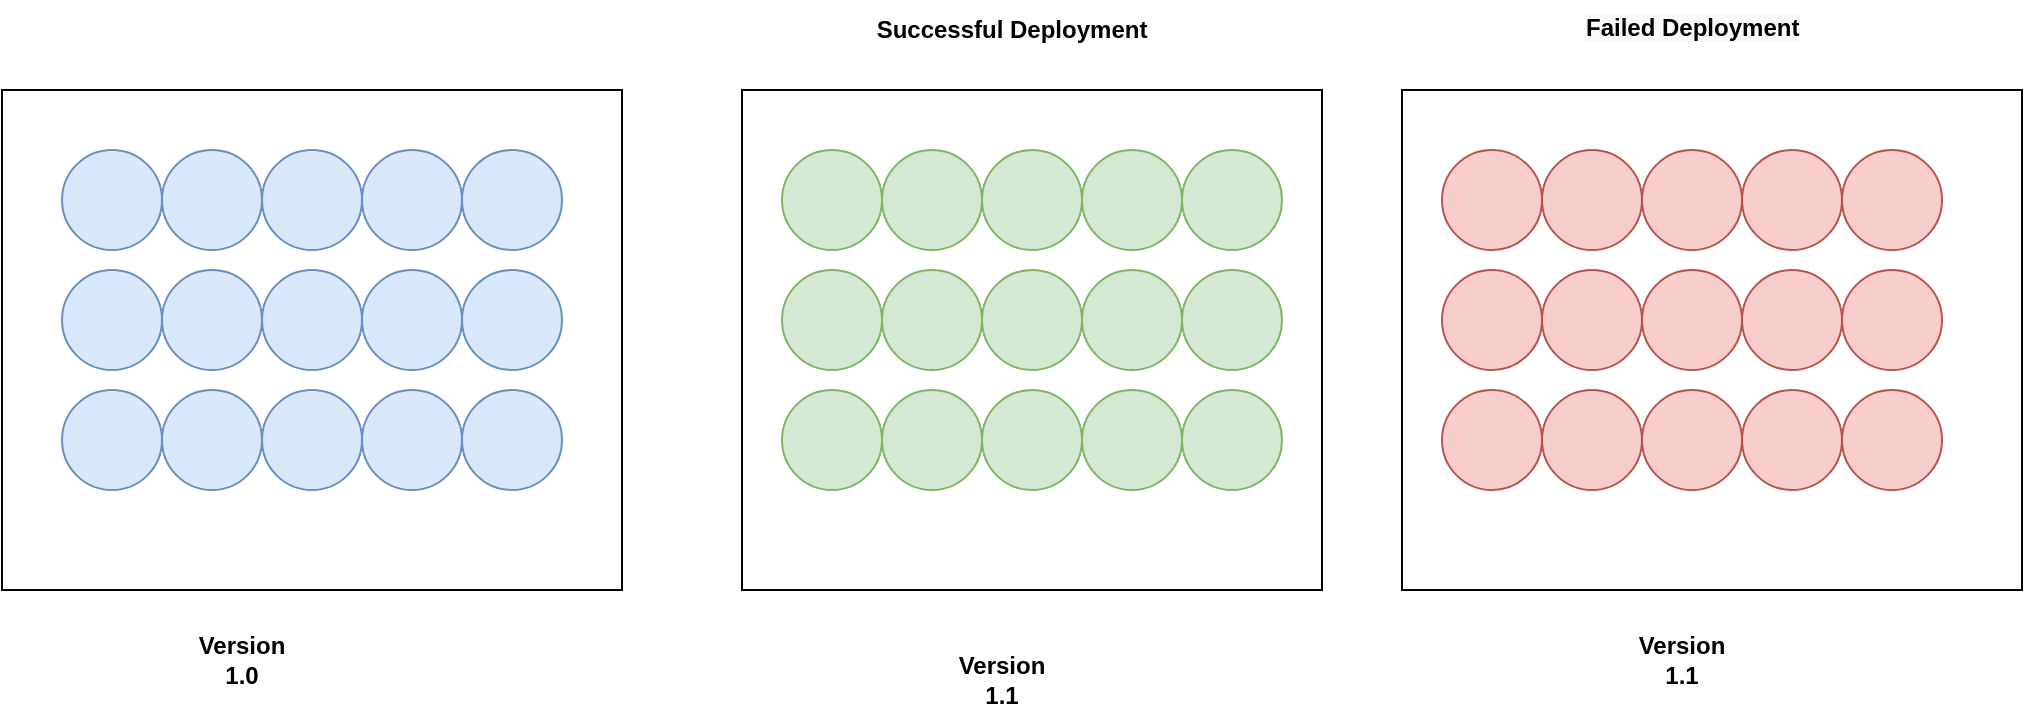 <mxfile version="17.5.0" type="github"><diagram id="X58Eu7bZSFY0DDrH6cQd" name="Page-1"><mxGraphModel dx="946" dy="543" grid="1" gridSize="10" guides="1" tooltips="1" connect="1" arrows="1" fold="1" page="1" pageScale="1" pageWidth="827" pageHeight="1169" math="0" shadow="0"><root><mxCell id="0"/><mxCell id="1" parent="0"/><mxCell id="hLwGVfZPHKJo1he_567X-1" value="" style="rounded=0;whiteSpace=wrap;html=1;" vertex="1" parent="1"><mxGeometry x="80" y="110" width="310" height="250" as="geometry"/></mxCell><mxCell id="hLwGVfZPHKJo1he_567X-3" value="" style="rounded=0;whiteSpace=wrap;html=1;" vertex="1" parent="1"><mxGeometry x="450" y="110" width="290" height="250" as="geometry"/></mxCell><mxCell id="hLwGVfZPHKJo1he_567X-4" value="" style="ellipse;whiteSpace=wrap;html=1;aspect=fixed;fillColor=#dae8fc;strokeColor=#6c8ebf;" vertex="1" parent="1"><mxGeometry x="110" y="140" width="50" height="50" as="geometry"/></mxCell><mxCell id="hLwGVfZPHKJo1he_567X-5" value="" style="ellipse;whiteSpace=wrap;html=1;aspect=fixed;fillColor=#dae8fc;strokeColor=#6c8ebf;" vertex="1" parent="1"><mxGeometry x="160" y="140" width="50" height="50" as="geometry"/></mxCell><mxCell id="hLwGVfZPHKJo1he_567X-6" value="" style="ellipse;whiteSpace=wrap;html=1;aspect=fixed;fillColor=#dae8fc;strokeColor=#6c8ebf;" vertex="1" parent="1"><mxGeometry x="210" y="140" width="50" height="50" as="geometry"/></mxCell><mxCell id="hLwGVfZPHKJo1he_567X-7" value="" style="ellipse;whiteSpace=wrap;html=1;aspect=fixed;fillColor=#dae8fc;strokeColor=#6c8ebf;" vertex="1" parent="1"><mxGeometry x="260" y="140" width="50" height="50" as="geometry"/></mxCell><mxCell id="hLwGVfZPHKJo1he_567X-8" value="" style="ellipse;whiteSpace=wrap;html=1;aspect=fixed;fillColor=#dae8fc;strokeColor=#6c8ebf;" vertex="1" parent="1"><mxGeometry x="310" y="140" width="50" height="50" as="geometry"/></mxCell><mxCell id="hLwGVfZPHKJo1he_567X-9" value="" style="ellipse;whiteSpace=wrap;html=1;aspect=fixed;fillColor=#dae8fc;strokeColor=#6c8ebf;" vertex="1" parent="1"><mxGeometry x="110" y="200" width="50" height="50" as="geometry"/></mxCell><mxCell id="hLwGVfZPHKJo1he_567X-10" value="" style="ellipse;whiteSpace=wrap;html=1;aspect=fixed;fillColor=#dae8fc;strokeColor=#6c8ebf;" vertex="1" parent="1"><mxGeometry x="160" y="200" width="50" height="50" as="geometry"/></mxCell><mxCell id="hLwGVfZPHKJo1he_567X-11" value="" style="ellipse;whiteSpace=wrap;html=1;aspect=fixed;fillColor=#dae8fc;strokeColor=#6c8ebf;" vertex="1" parent="1"><mxGeometry x="210" y="200" width="50" height="50" as="geometry"/></mxCell><mxCell id="hLwGVfZPHKJo1he_567X-12" value="" style="ellipse;whiteSpace=wrap;html=1;aspect=fixed;fillColor=#dae8fc;strokeColor=#6c8ebf;" vertex="1" parent="1"><mxGeometry x="260" y="200" width="50" height="50" as="geometry"/></mxCell><mxCell id="hLwGVfZPHKJo1he_567X-13" value="" style="ellipse;whiteSpace=wrap;html=1;aspect=fixed;fillColor=#dae8fc;strokeColor=#6c8ebf;" vertex="1" parent="1"><mxGeometry x="310" y="200" width="50" height="50" as="geometry"/></mxCell><mxCell id="hLwGVfZPHKJo1he_567X-14" value="" style="ellipse;whiteSpace=wrap;html=1;aspect=fixed;fillColor=#dae8fc;strokeColor=#6c8ebf;" vertex="1" parent="1"><mxGeometry x="110" y="260" width="50" height="50" as="geometry"/></mxCell><mxCell id="hLwGVfZPHKJo1he_567X-15" value="" style="ellipse;whiteSpace=wrap;html=1;aspect=fixed;fillColor=#dae8fc;strokeColor=#6c8ebf;" vertex="1" parent="1"><mxGeometry x="160" y="260" width="50" height="50" as="geometry"/></mxCell><mxCell id="hLwGVfZPHKJo1he_567X-16" value="" style="ellipse;whiteSpace=wrap;html=1;aspect=fixed;fillColor=#dae8fc;strokeColor=#6c8ebf;" vertex="1" parent="1"><mxGeometry x="210" y="260" width="50" height="50" as="geometry"/></mxCell><mxCell id="hLwGVfZPHKJo1he_567X-17" value="" style="ellipse;whiteSpace=wrap;html=1;aspect=fixed;fillColor=#dae8fc;strokeColor=#6c8ebf;" vertex="1" parent="1"><mxGeometry x="260" y="260" width="50" height="50" as="geometry"/></mxCell><mxCell id="hLwGVfZPHKJo1he_567X-18" value="" style="ellipse;whiteSpace=wrap;html=1;aspect=fixed;fillColor=#dae8fc;strokeColor=#6c8ebf;" vertex="1" parent="1"><mxGeometry x="310" y="260" width="50" height="50" as="geometry"/></mxCell><mxCell id="hLwGVfZPHKJo1he_567X-24" value="" style="ellipse;whiteSpace=wrap;html=1;aspect=fixed;fillColor=#d5e8d4;strokeColor=#82b366;" vertex="1" parent="1"><mxGeometry x="470" y="140" width="50" height="50" as="geometry"/></mxCell><mxCell id="hLwGVfZPHKJo1he_567X-25" value="" style="ellipse;whiteSpace=wrap;html=1;aspect=fixed;fillColor=#d5e8d4;strokeColor=#82b366;" vertex="1" parent="1"><mxGeometry x="520" y="140" width="50" height="50" as="geometry"/></mxCell><mxCell id="hLwGVfZPHKJo1he_567X-26" value="" style="ellipse;whiteSpace=wrap;html=1;aspect=fixed;fillColor=#d5e8d4;strokeColor=#82b366;" vertex="1" parent="1"><mxGeometry x="570" y="140" width="50" height="50" as="geometry"/></mxCell><mxCell id="hLwGVfZPHKJo1he_567X-27" value="" style="ellipse;whiteSpace=wrap;html=1;aspect=fixed;fillColor=#d5e8d4;strokeColor=#82b366;" vertex="1" parent="1"><mxGeometry x="620" y="140" width="50" height="50" as="geometry"/></mxCell><mxCell id="hLwGVfZPHKJo1he_567X-28" value="" style="ellipse;whiteSpace=wrap;html=1;aspect=fixed;fillColor=#d5e8d4;strokeColor=#82b366;" vertex="1" parent="1"><mxGeometry x="670" y="140" width="50" height="50" as="geometry"/></mxCell><mxCell id="hLwGVfZPHKJo1he_567X-29" value="" style="ellipse;whiteSpace=wrap;html=1;aspect=fixed;fillColor=#d5e8d4;strokeColor=#82b366;" vertex="1" parent="1"><mxGeometry x="470" y="200" width="50" height="50" as="geometry"/></mxCell><mxCell id="hLwGVfZPHKJo1he_567X-30" value="" style="ellipse;whiteSpace=wrap;html=1;aspect=fixed;fillColor=#d5e8d4;strokeColor=#82b366;" vertex="1" parent="1"><mxGeometry x="520" y="200" width="50" height="50" as="geometry"/></mxCell><mxCell id="hLwGVfZPHKJo1he_567X-31" value="" style="ellipse;whiteSpace=wrap;html=1;aspect=fixed;fillColor=#d5e8d4;strokeColor=#82b366;" vertex="1" parent="1"><mxGeometry x="570" y="200" width="50" height="50" as="geometry"/></mxCell><mxCell id="hLwGVfZPHKJo1he_567X-32" value="" style="ellipse;whiteSpace=wrap;html=1;aspect=fixed;fillColor=#d5e8d4;strokeColor=#82b366;" vertex="1" parent="1"><mxGeometry x="620" y="200" width="50" height="50" as="geometry"/></mxCell><mxCell id="hLwGVfZPHKJo1he_567X-33" value="" style="ellipse;whiteSpace=wrap;html=1;aspect=fixed;fillColor=#d5e8d4;strokeColor=#82b366;" vertex="1" parent="1"><mxGeometry x="670" y="200" width="50" height="50" as="geometry"/></mxCell><mxCell id="hLwGVfZPHKJo1he_567X-34" value="" style="ellipse;whiteSpace=wrap;html=1;aspect=fixed;fillColor=#d5e8d4;strokeColor=#82b366;" vertex="1" parent="1"><mxGeometry x="470" y="260" width="50" height="50" as="geometry"/></mxCell><mxCell id="hLwGVfZPHKJo1he_567X-35" value="" style="ellipse;whiteSpace=wrap;html=1;aspect=fixed;fillColor=#d5e8d4;strokeColor=#82b366;" vertex="1" parent="1"><mxGeometry x="520" y="260" width="50" height="50" as="geometry"/></mxCell><mxCell id="hLwGVfZPHKJo1he_567X-36" value="" style="ellipse;whiteSpace=wrap;html=1;aspect=fixed;fillColor=#d5e8d4;strokeColor=#82b366;" vertex="1" parent="1"><mxGeometry x="570" y="260" width="50" height="50" as="geometry"/></mxCell><mxCell id="hLwGVfZPHKJo1he_567X-37" value="" style="ellipse;whiteSpace=wrap;html=1;aspect=fixed;fillColor=#d5e8d4;strokeColor=#82b366;" vertex="1" parent="1"><mxGeometry x="620" y="260" width="50" height="50" as="geometry"/></mxCell><mxCell id="hLwGVfZPHKJo1he_567X-38" value="" style="ellipse;whiteSpace=wrap;html=1;aspect=fixed;fillColor=#d5e8d4;strokeColor=#82b366;" vertex="1" parent="1"><mxGeometry x="670" y="260" width="50" height="50" as="geometry"/></mxCell><mxCell id="hLwGVfZPHKJo1he_567X-39" value="" style="ellipse;whiteSpace=wrap;html=1;aspect=fixed;fillColor=#f8cecc;strokeColor=#b85450;" vertex="1" parent="1"><mxGeometry x="800" y="140" width="50" height="50" as="geometry"/></mxCell><mxCell id="hLwGVfZPHKJo1he_567X-40" value="" style="ellipse;whiteSpace=wrap;html=1;aspect=fixed;fillColor=#f8cecc;strokeColor=#b85450;" vertex="1" parent="1"><mxGeometry x="850" y="140" width="50" height="50" as="geometry"/></mxCell><mxCell id="hLwGVfZPHKJo1he_567X-41" value="" style="ellipse;whiteSpace=wrap;html=1;aspect=fixed;fillColor=#f8cecc;strokeColor=#b85450;" vertex="1" parent="1"><mxGeometry x="900" y="140" width="50" height="50" as="geometry"/></mxCell><mxCell id="hLwGVfZPHKJo1he_567X-42" value="" style="ellipse;whiteSpace=wrap;html=1;aspect=fixed;fillColor=#f8cecc;strokeColor=#b85450;" vertex="1" parent="1"><mxGeometry x="950" y="140" width="50" height="50" as="geometry"/></mxCell><mxCell id="hLwGVfZPHKJo1he_567X-43" value="" style="ellipse;whiteSpace=wrap;html=1;aspect=fixed;fillColor=#f8cecc;strokeColor=#b85450;" vertex="1" parent="1"><mxGeometry x="1000" y="140" width="50" height="50" as="geometry"/></mxCell><mxCell id="hLwGVfZPHKJo1he_567X-44" value="" style="ellipse;whiteSpace=wrap;html=1;aspect=fixed;fillColor=#f8cecc;strokeColor=#b85450;" vertex="1" parent="1"><mxGeometry x="800" y="200" width="50" height="50" as="geometry"/></mxCell><mxCell id="hLwGVfZPHKJo1he_567X-45" value="" style="ellipse;whiteSpace=wrap;html=1;aspect=fixed;fillColor=#f8cecc;strokeColor=#b85450;" vertex="1" parent="1"><mxGeometry x="850" y="200" width="50" height="50" as="geometry"/></mxCell><mxCell id="hLwGVfZPHKJo1he_567X-46" value="" style="ellipse;whiteSpace=wrap;html=1;aspect=fixed;fillColor=#f8cecc;strokeColor=#b85450;" vertex="1" parent="1"><mxGeometry x="900" y="200" width="50" height="50" as="geometry"/></mxCell><mxCell id="hLwGVfZPHKJo1he_567X-47" value="" style="ellipse;whiteSpace=wrap;html=1;aspect=fixed;fillColor=#f8cecc;strokeColor=#b85450;" vertex="1" parent="1"><mxGeometry x="950" y="200" width="50" height="50" as="geometry"/></mxCell><mxCell id="hLwGVfZPHKJo1he_567X-48" value="" style="ellipse;whiteSpace=wrap;html=1;aspect=fixed;fillColor=#f8cecc;strokeColor=#b85450;" vertex="1" parent="1"><mxGeometry x="1000" y="200" width="50" height="50" as="geometry"/></mxCell><mxCell id="hLwGVfZPHKJo1he_567X-49" value="" style="ellipse;whiteSpace=wrap;html=1;aspect=fixed;fillColor=#f8cecc;strokeColor=#b85450;" vertex="1" parent="1"><mxGeometry x="800" y="260" width="50" height="50" as="geometry"/></mxCell><mxCell id="hLwGVfZPHKJo1he_567X-50" value="" style="ellipse;whiteSpace=wrap;html=1;aspect=fixed;fillColor=#f8cecc;strokeColor=#b85450;" vertex="1" parent="1"><mxGeometry x="850" y="260" width="50" height="50" as="geometry"/></mxCell><mxCell id="hLwGVfZPHKJo1he_567X-51" value="" style="ellipse;whiteSpace=wrap;html=1;aspect=fixed;fillColor=#f8cecc;strokeColor=#b85450;" vertex="1" parent="1"><mxGeometry x="900" y="260" width="50" height="50" as="geometry"/></mxCell><mxCell id="hLwGVfZPHKJo1he_567X-52" value="" style="ellipse;whiteSpace=wrap;html=1;aspect=fixed;fillColor=#f8cecc;strokeColor=#b85450;" vertex="1" parent="1"><mxGeometry x="950" y="260" width="50" height="50" as="geometry"/></mxCell><mxCell id="hLwGVfZPHKJo1he_567X-53" value="" style="ellipse;whiteSpace=wrap;html=1;aspect=fixed;fillColor=#f8cecc;strokeColor=#b85450;" vertex="1" parent="1"><mxGeometry x="1000" y="260" width="50" height="50" as="geometry"/></mxCell><mxCell id="hLwGVfZPHKJo1he_567X-54" value="" style="rounded=0;whiteSpace=wrap;html=1;fillColor=none;" vertex="1" parent="1"><mxGeometry x="780" y="110" width="310" height="250" as="geometry"/></mxCell><mxCell id="hLwGVfZPHKJo1he_567X-55" value="&lt;b&gt;Version 1.0&lt;/b&gt;" style="text;html=1;strokeColor=none;fillColor=none;align=center;verticalAlign=middle;whiteSpace=wrap;rounded=0;" vertex="1" parent="1"><mxGeometry x="170" y="380" width="60" height="30" as="geometry"/></mxCell><mxCell id="hLwGVfZPHKJo1he_567X-57" value="&lt;b&gt;Version 1.1&lt;/b&gt;" style="text;html=1;strokeColor=none;fillColor=none;align=center;verticalAlign=middle;whiteSpace=wrap;rounded=0;" vertex="1" parent="1"><mxGeometry x="550" y="390" width="60" height="30" as="geometry"/></mxCell><mxCell id="hLwGVfZPHKJo1he_567X-58" value="&lt;b&gt;Version 1.1&lt;/b&gt;" style="text;html=1;strokeColor=none;fillColor=none;align=center;verticalAlign=middle;whiteSpace=wrap;rounded=0;" vertex="1" parent="1"><mxGeometry x="890" y="380" width="60" height="30" as="geometry"/></mxCell><mxCell id="hLwGVfZPHKJo1he_567X-59" value="&lt;b&gt;Successful Deployment&lt;/b&gt;" style="text;html=1;strokeColor=none;fillColor=none;align=center;verticalAlign=middle;whiteSpace=wrap;rounded=0;" vertex="1" parent="1"><mxGeometry x="500" y="70" width="170" height="20" as="geometry"/></mxCell><mxCell id="hLwGVfZPHKJo1he_567X-61" value="&lt;b style=&quot;color: rgb(0 , 0 , 0) ; font-family: &amp;#34;helvetica&amp;#34; ; font-size: 12px ; font-style: normal ; letter-spacing: normal ; text-align: center ; text-indent: 0px ; text-transform: none ; word-spacing: 0px ; background-color: rgb(248 , 249 , 250)&quot;&gt;Failed Deployment&lt;/b&gt;" style="text;whiteSpace=wrap;html=1;" vertex="1" parent="1"><mxGeometry x="870" y="65" width="160" height="30" as="geometry"/></mxCell></root></mxGraphModel></diagram></mxfile>